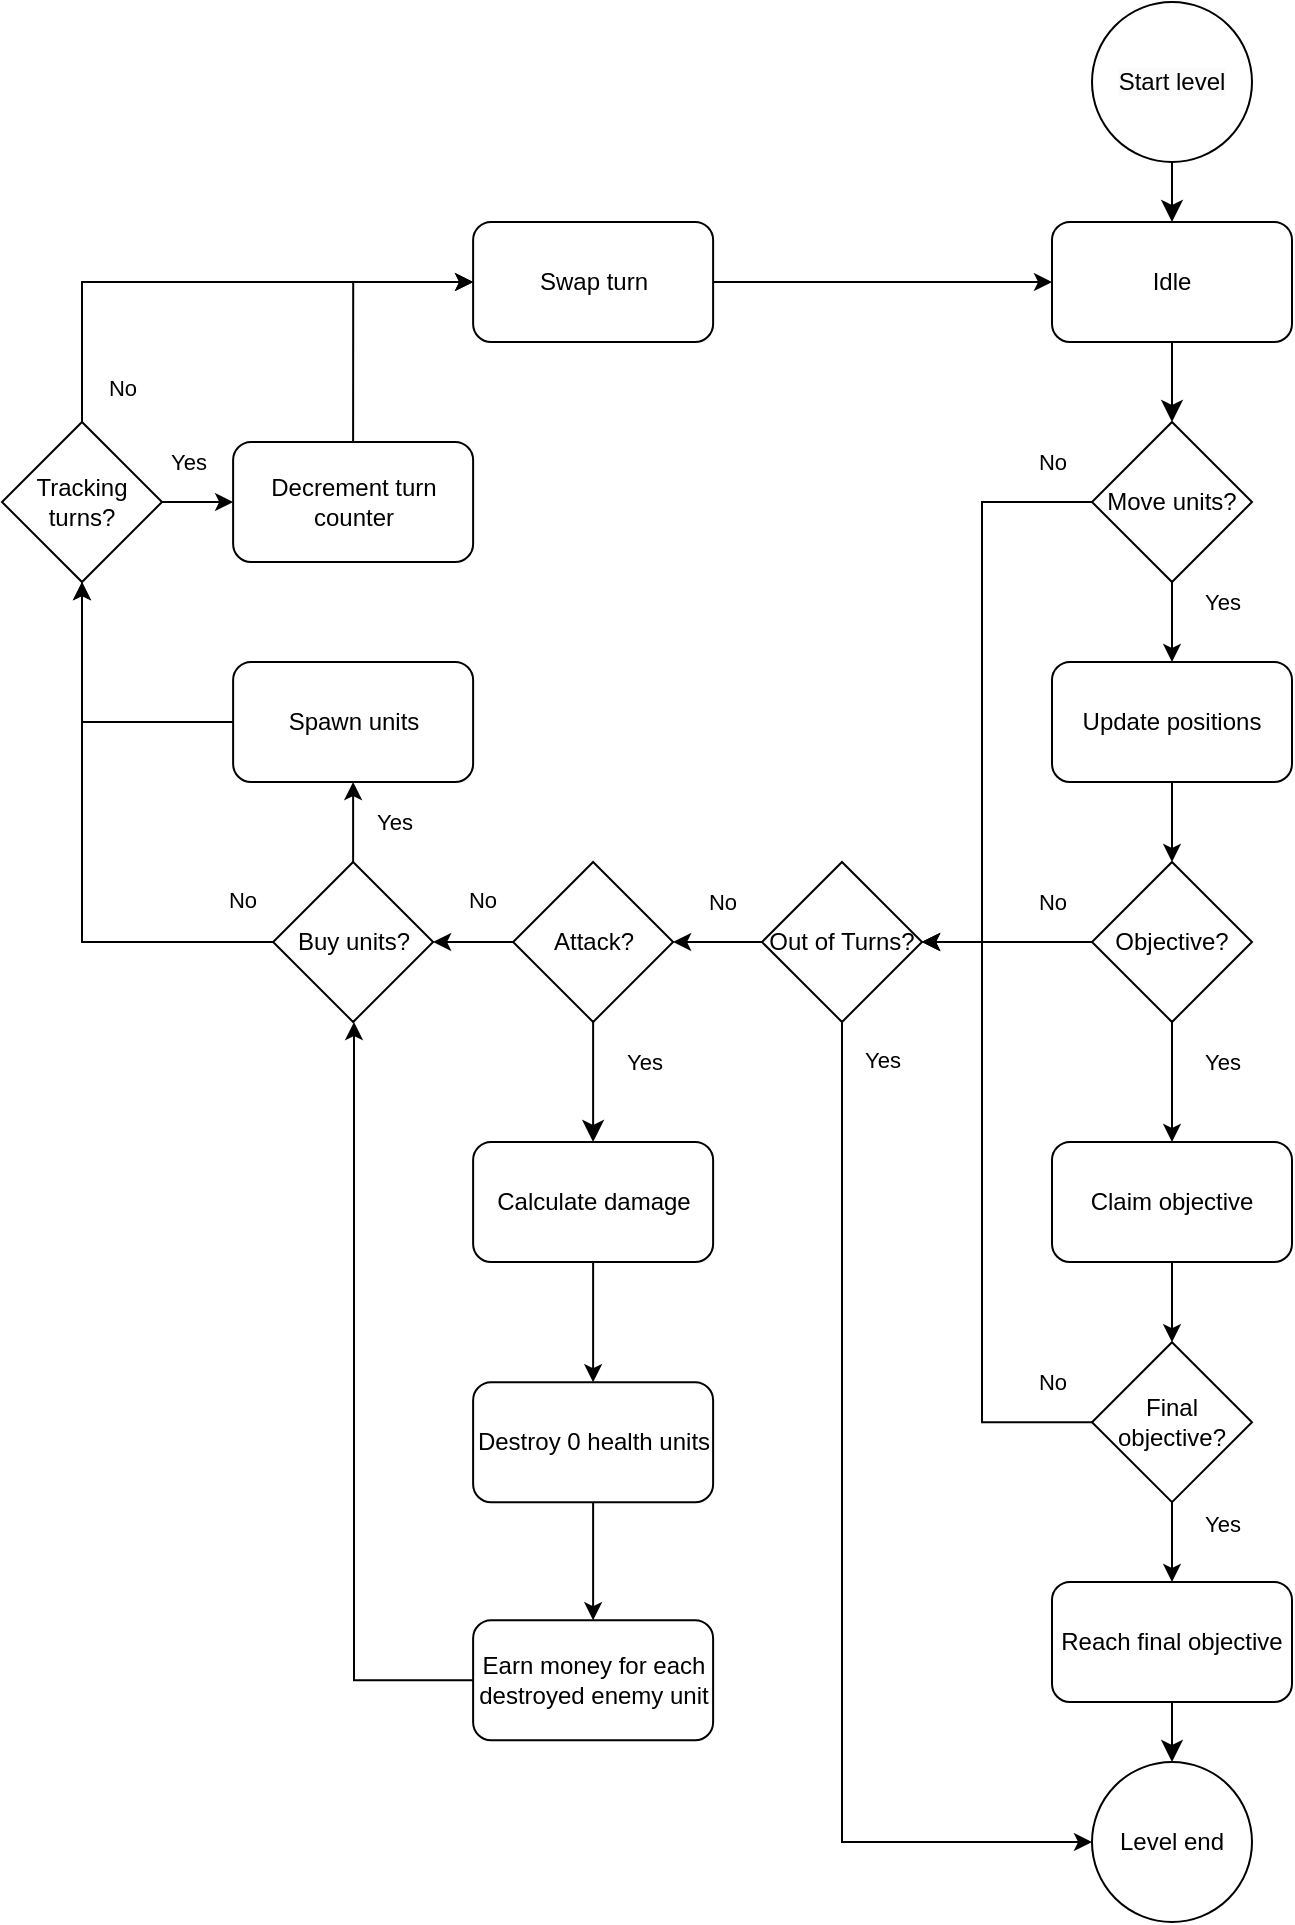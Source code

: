 <mxfile version="24.4.13" type="github">
  <diagram name="Page-1" id="59d38sb6x3rLdW95N4Ac">
    <mxGraphModel dx="730" dy="1528" grid="1" gridSize="10" guides="1" tooltips="1" connect="1" arrows="1" fold="1" page="1" pageScale="1" pageWidth="850" pageHeight="1100" math="0" shadow="0">
      <root>
        <mxCell id="0" />
        <mxCell id="1" parent="0" />
        <mxCell id="PCttoBjK1oMWU9wmJXal-2" style="edgeStyle=orthogonalEdgeStyle;rounded=0;orthogonalLoop=1;jettySize=auto;html=1;entryX=0.5;entryY=0;entryDx=0;entryDy=0;endSize=8;exitX=0.5;exitY=1;exitDx=0;exitDy=0;" parent="1" source="b08F4EjBE9MLlv1Qnbzs-24" target="PCttoBjK1oMWU9wmJXal-3" edge="1">
          <mxGeometry relative="1" as="geometry">
            <mxPoint x="688" y="150" as="targetPoint" />
            <mxPoint x="688" y="90" as="sourcePoint" />
          </mxGeometry>
        </mxCell>
        <mxCell id="PCttoBjK1oMWU9wmJXal-8" style="edgeStyle=orthogonalEdgeStyle;rounded=0;orthogonalLoop=1;jettySize=auto;html=1;endSize=8;" parent="1" source="PCttoBjK1oMWU9wmJXal-3" target="b08F4EjBE9MLlv1Qnbzs-25" edge="1">
          <mxGeometry relative="1" as="geometry">
            <mxPoint x="688" y="250" as="targetPoint" />
          </mxGeometry>
        </mxCell>
        <mxCell id="PCttoBjK1oMWU9wmJXal-3" value="Idle" style="rounded=1;whiteSpace=wrap;html=1;" parent="1" vertex="1">
          <mxGeometry x="628" y="130" width="120" height="60" as="geometry" />
        </mxCell>
        <mxCell id="PCttoBjK1oMWU9wmJXal-13" style="edgeStyle=orthogonalEdgeStyle;rounded=0;orthogonalLoop=1;jettySize=auto;html=1;endSize=8;entryX=0.5;entryY=0;entryDx=0;entryDy=0;exitX=0.5;exitY=1;exitDx=0;exitDy=0;" parent="1" source="b08F4EjBE9MLlv1Qnbzs-18" target="b08F4EjBE9MLlv1Qnbzs-2" edge="1">
          <mxGeometry relative="1" as="geometry">
            <mxPoint x="378.56" y="570" as="targetPoint" />
            <mxPoint x="378.613" y="510" as="sourcePoint" />
          </mxGeometry>
        </mxCell>
        <mxCell id="b08F4EjBE9MLlv1Qnbzs-23" value="Yes" style="edgeLabel;html=1;align=center;verticalAlign=middle;resizable=0;points=[];" vertex="1" connectable="0" parent="PCttoBjK1oMWU9wmJXal-13">
          <mxGeometry x="0.301" relative="1" as="geometry">
            <mxPoint x="25" y="-19" as="offset" />
          </mxGeometry>
        </mxCell>
        <mxCell id="b08F4EjBE9MLlv1Qnbzs-46" style="edgeStyle=orthogonalEdgeStyle;rounded=0;orthogonalLoop=1;jettySize=auto;html=1;exitX=0;exitY=0.5;exitDx=0;exitDy=0;entryX=0.5;entryY=1;entryDx=0;entryDy=0;" edge="1" parent="1" source="PCttoBjK1oMWU9wmJXal-10" target="b08F4EjBE9MLlv1Qnbzs-78">
          <mxGeometry relative="1" as="geometry">
            <Array as="points">
              <mxPoint x="143" y="380" />
            </Array>
          </mxGeometry>
        </mxCell>
        <mxCell id="PCttoBjK1oMWU9wmJXal-10" value="Spawn units" style="rounded=1;whiteSpace=wrap;html=1;" parent="1" vertex="1">
          <mxGeometry x="218.56" y="350" width="120" height="60" as="geometry" />
        </mxCell>
        <mxCell id="PCttoBjK1oMWU9wmJXal-17" style="edgeStyle=orthogonalEdgeStyle;rounded=0;orthogonalLoop=1;jettySize=auto;html=1;entryX=0.5;entryY=0;entryDx=0;entryDy=0;endSize=8;" parent="1" source="PCttoBjK1oMWU9wmJXal-15" target="b08F4EjBE9MLlv1Qnbzs-67" edge="1">
          <mxGeometry relative="1" as="geometry">
            <mxPoint x="688" y="930.0" as="targetPoint" />
          </mxGeometry>
        </mxCell>
        <mxCell id="PCttoBjK1oMWU9wmJXal-15" value="Reach final objective" style="rounded=1;whiteSpace=wrap;html=1;" parent="1" vertex="1">
          <mxGeometry x="628" y="810" width="120" height="60" as="geometry" />
        </mxCell>
        <mxCell id="b08F4EjBE9MLlv1Qnbzs-4" style="edgeStyle=orthogonalEdgeStyle;rounded=0;orthogonalLoop=1;jettySize=auto;html=1;entryX=0.5;entryY=0;entryDx=0;entryDy=0;" edge="1" parent="1" source="b08F4EjBE9MLlv1Qnbzs-2" target="b08F4EjBE9MLlv1Qnbzs-38">
          <mxGeometry relative="1" as="geometry">
            <mxPoint x="398.56" y="689.1" as="targetPoint" />
          </mxGeometry>
        </mxCell>
        <mxCell id="b08F4EjBE9MLlv1Qnbzs-2" value="Calculate damage" style="rounded=1;whiteSpace=wrap;html=1;" vertex="1" parent="1">
          <mxGeometry x="338.56" y="590" width="120" height="60" as="geometry" />
        </mxCell>
        <mxCell id="b08F4EjBE9MLlv1Qnbzs-10" style="edgeStyle=orthogonalEdgeStyle;rounded=0;orthogonalLoop=1;jettySize=auto;html=1;entryX=0.5;entryY=1;entryDx=0;entryDy=0;exitX=0;exitY=0.5;exitDx=0;exitDy=0;" edge="1" parent="1" source="b08F4EjBE9MLlv1Qnbzs-6" target="b08F4EjBE9MLlv1Qnbzs-9">
          <mxGeometry relative="1" as="geometry">
            <mxPoint x="302.94" y="859.118" as="sourcePoint" />
            <mxPoint x="243.0" y="490.0" as="targetPoint" />
            <Array as="points">
              <mxPoint x="279" y="859" />
              <mxPoint x="279" y="530" />
            </Array>
          </mxGeometry>
        </mxCell>
        <mxCell id="b08F4EjBE9MLlv1Qnbzs-6" value="Earn money for each destroyed enemy unit" style="rounded=1;whiteSpace=wrap;html=1;" vertex="1" parent="1">
          <mxGeometry x="338.56" y="829.1" width="120" height="60" as="geometry" />
        </mxCell>
        <mxCell id="b08F4EjBE9MLlv1Qnbzs-11" style="edgeStyle=orthogonalEdgeStyle;rounded=0;orthogonalLoop=1;jettySize=auto;html=1;entryX=0.5;entryY=1;entryDx=0;entryDy=0;" edge="1" parent="1" source="b08F4EjBE9MLlv1Qnbzs-9" target="PCttoBjK1oMWU9wmJXal-10">
          <mxGeometry relative="1" as="geometry" />
        </mxCell>
        <mxCell id="b08F4EjBE9MLlv1Qnbzs-12" value="Yes" style="edgeLabel;html=1;align=center;verticalAlign=middle;resizable=0;points=[];" vertex="1" connectable="0" parent="b08F4EjBE9MLlv1Qnbzs-11">
          <mxGeometry x="0.073" y="-1" relative="1" as="geometry">
            <mxPoint x="19" y="1" as="offset" />
          </mxGeometry>
        </mxCell>
        <mxCell id="b08F4EjBE9MLlv1Qnbzs-15" style="edgeStyle=orthogonalEdgeStyle;rounded=0;orthogonalLoop=1;jettySize=auto;html=1;entryX=0.5;entryY=1;entryDx=0;entryDy=0;exitX=0;exitY=0.5;exitDx=0;exitDy=0;" edge="1" parent="1" source="b08F4EjBE9MLlv1Qnbzs-9" target="b08F4EjBE9MLlv1Qnbzs-78">
          <mxGeometry relative="1" as="geometry">
            <Array as="points">
              <mxPoint x="143" y="490" />
            </Array>
          </mxGeometry>
        </mxCell>
        <mxCell id="b08F4EjBE9MLlv1Qnbzs-16" value="No" style="edgeLabel;html=1;align=center;verticalAlign=middle;resizable=0;points=[];" vertex="1" connectable="0" parent="b08F4EjBE9MLlv1Qnbzs-15">
          <mxGeometry x="-0.743" y="3" relative="1" as="geometry">
            <mxPoint x="20" y="-24" as="offset" />
          </mxGeometry>
        </mxCell>
        <mxCell id="b08F4EjBE9MLlv1Qnbzs-9" value="Buy units?" style="rhombus;whiteSpace=wrap;html=1;" vertex="1" parent="1">
          <mxGeometry x="238.56" y="450" width="80" height="80" as="geometry" />
        </mxCell>
        <mxCell id="b08F4EjBE9MLlv1Qnbzs-45" style="edgeStyle=orthogonalEdgeStyle;rounded=0;orthogonalLoop=1;jettySize=auto;html=1;exitX=0;exitY=0.5;exitDx=0;exitDy=0;entryX=1;entryY=0.5;entryDx=0;entryDy=0;" edge="1" parent="1" source="b08F4EjBE9MLlv1Qnbzs-18" target="b08F4EjBE9MLlv1Qnbzs-9">
          <mxGeometry relative="1" as="geometry" />
        </mxCell>
        <mxCell id="b08F4EjBE9MLlv1Qnbzs-47" value="No" style="edgeLabel;html=1;align=center;verticalAlign=middle;resizable=0;points=[];" vertex="1" connectable="0" parent="b08F4EjBE9MLlv1Qnbzs-45">
          <mxGeometry x="-0.279" y="2" relative="1" as="geometry">
            <mxPoint x="-1" y="-23" as="offset" />
          </mxGeometry>
        </mxCell>
        <mxCell id="b08F4EjBE9MLlv1Qnbzs-18" value="Attack?" style="rhombus;whiteSpace=wrap;html=1;" vertex="1" parent="1">
          <mxGeometry x="358.56" y="450" width="80" height="80" as="geometry" />
        </mxCell>
        <mxCell id="b08F4EjBE9MLlv1Qnbzs-24" value="&lt;span style=&quot;color: rgb(0, 0, 0); font-family: Helvetica; font-size: 12px; font-style: normal; font-variant-ligatures: normal; font-variant-caps: normal; font-weight: 400; letter-spacing: normal; orphans: 2; text-align: center; text-indent: 0px; text-transform: none; widows: 2; word-spacing: 0px; -webkit-text-stroke-width: 0px; white-space: normal; background-color: rgb(251, 251, 251); text-decoration-thickness: initial; text-decoration-style: initial; text-decoration-color: initial; display: inline !important; float: none;&quot;&gt;Start level&lt;/span&gt;" style="ellipse;whiteSpace=wrap;html=1;aspect=fixed;" vertex="1" parent="1">
          <mxGeometry x="648" y="20" width="80" height="80" as="geometry" />
        </mxCell>
        <mxCell id="b08F4EjBE9MLlv1Qnbzs-26" style="edgeStyle=orthogonalEdgeStyle;rounded=0;orthogonalLoop=1;jettySize=auto;html=1;entryX=0.5;entryY=0;entryDx=0;entryDy=0;" edge="1" parent="1" source="b08F4EjBE9MLlv1Qnbzs-25" target="b08F4EjBE9MLlv1Qnbzs-33">
          <mxGeometry relative="1" as="geometry" />
        </mxCell>
        <mxCell id="b08F4EjBE9MLlv1Qnbzs-35" value="Yes" style="edgeLabel;html=1;align=center;verticalAlign=middle;resizable=0;points=[];" vertex="1" connectable="0" parent="b08F4EjBE9MLlv1Qnbzs-26">
          <mxGeometry x="0.188" y="1" relative="1" as="geometry">
            <mxPoint x="24" y="-14" as="offset" />
          </mxGeometry>
        </mxCell>
        <mxCell id="b08F4EjBE9MLlv1Qnbzs-36" style="edgeStyle=orthogonalEdgeStyle;rounded=0;orthogonalLoop=1;jettySize=auto;html=1;entryX=1;entryY=0.5;entryDx=0;entryDy=0;exitX=0;exitY=0.5;exitDx=0;exitDy=0;" edge="1" parent="1" source="b08F4EjBE9MLlv1Qnbzs-25" target="b08F4EjBE9MLlv1Qnbzs-69">
          <mxGeometry relative="1" as="geometry">
            <Array as="points">
              <mxPoint x="593" y="270" />
              <mxPoint x="593" y="490" />
            </Array>
          </mxGeometry>
        </mxCell>
        <mxCell id="b08F4EjBE9MLlv1Qnbzs-37" value="No" style="edgeLabel;html=1;align=center;verticalAlign=middle;resizable=0;points=[];" vertex="1" connectable="0" parent="b08F4EjBE9MLlv1Qnbzs-36">
          <mxGeometry x="-0.752" relative="1" as="geometry">
            <mxPoint x="18" y="-20" as="offset" />
          </mxGeometry>
        </mxCell>
        <mxCell id="b08F4EjBE9MLlv1Qnbzs-25" value="Move units?" style="rounded=0;whiteSpace=wrap;html=1;shape=rhombus;perimeter=rhombusPerimeter;" vertex="1" parent="1">
          <mxGeometry x="648" y="230" width="80" height="80" as="geometry" />
        </mxCell>
        <mxCell id="b08F4EjBE9MLlv1Qnbzs-30" style="edgeStyle=orthogonalEdgeStyle;rounded=0;orthogonalLoop=1;jettySize=auto;html=1;entryX=0;entryY=0.5;entryDx=0;entryDy=0;exitX=0.5;exitY=0;exitDx=0;exitDy=0;" edge="1" parent="1" source="b08F4EjBE9MLlv1Qnbzs-29" target="b08F4EjBE9MLlv1Qnbzs-76">
          <mxGeometry relative="1" as="geometry">
            <Array as="points">
              <mxPoint x="279" y="160" />
            </Array>
          </mxGeometry>
        </mxCell>
        <mxCell id="b08F4EjBE9MLlv1Qnbzs-29" value="Decrement turn counter" style="rounded=1;whiteSpace=wrap;html=1;" vertex="1" parent="1">
          <mxGeometry x="218.56" y="240" width="120" height="60" as="geometry" />
        </mxCell>
        <mxCell id="b08F4EjBE9MLlv1Qnbzs-34" style="edgeStyle=orthogonalEdgeStyle;rounded=0;orthogonalLoop=1;jettySize=auto;html=1;entryX=1;entryY=0.5;entryDx=0;entryDy=0;" edge="1" parent="1" source="b08F4EjBE9MLlv1Qnbzs-48" target="b08F4EjBE9MLlv1Qnbzs-69">
          <mxGeometry relative="1" as="geometry">
            <mxPoint x="653" y="540" as="targetPoint" />
          </mxGeometry>
        </mxCell>
        <mxCell id="b08F4EjBE9MLlv1Qnbzs-49" value="No" style="edgeLabel;html=1;align=center;verticalAlign=middle;resizable=0;points=[];" vertex="1" connectable="0" parent="b08F4EjBE9MLlv1Qnbzs-34">
          <mxGeometry x="0.724" relative="1" as="geometry">
            <mxPoint x="53" y="-20" as="offset" />
          </mxGeometry>
        </mxCell>
        <mxCell id="b08F4EjBE9MLlv1Qnbzs-33" value="Update positions" style="rounded=1;whiteSpace=wrap;html=1;" vertex="1" parent="1">
          <mxGeometry x="628" y="350" width="120" height="60" as="geometry" />
        </mxCell>
        <mxCell id="b08F4EjBE9MLlv1Qnbzs-42" style="edgeStyle=orthogonalEdgeStyle;rounded=0;orthogonalLoop=1;jettySize=auto;html=1;entryX=0.5;entryY=0;entryDx=0;entryDy=0;" edge="1" parent="1" source="b08F4EjBE9MLlv1Qnbzs-38" target="b08F4EjBE9MLlv1Qnbzs-6">
          <mxGeometry relative="1" as="geometry" />
        </mxCell>
        <mxCell id="b08F4EjBE9MLlv1Qnbzs-38" value="Destroy 0 health units" style="rounded=1;whiteSpace=wrap;html=1;" vertex="1" parent="1">
          <mxGeometry x="338.56" y="710.1" width="120" height="60" as="geometry" />
        </mxCell>
        <mxCell id="b08F4EjBE9MLlv1Qnbzs-50" value="" style="edgeStyle=orthogonalEdgeStyle;rounded=0;orthogonalLoop=1;jettySize=auto;html=1;entryX=0.5;entryY=0;entryDx=0;entryDy=0;" edge="1" parent="1" source="b08F4EjBE9MLlv1Qnbzs-33" target="b08F4EjBE9MLlv1Qnbzs-48">
          <mxGeometry relative="1" as="geometry">
            <mxPoint x="688" y="410" as="sourcePoint" />
            <mxPoint x="688" y="591" as="targetPoint" />
          </mxGeometry>
        </mxCell>
        <mxCell id="b08F4EjBE9MLlv1Qnbzs-53" style="edgeStyle=orthogonalEdgeStyle;rounded=0;orthogonalLoop=1;jettySize=auto;html=1;" edge="1" parent="1" source="b08F4EjBE9MLlv1Qnbzs-48" target="b08F4EjBE9MLlv1Qnbzs-54">
          <mxGeometry relative="1" as="geometry">
            <mxPoint x="688" y="590.0" as="targetPoint" />
          </mxGeometry>
        </mxCell>
        <mxCell id="b08F4EjBE9MLlv1Qnbzs-68" value="Yes" style="edgeLabel;html=1;align=center;verticalAlign=middle;resizable=0;points=[];" vertex="1" connectable="0" parent="b08F4EjBE9MLlv1Qnbzs-53">
          <mxGeometry x="-0.349" y="1" relative="1" as="geometry">
            <mxPoint x="24" as="offset" />
          </mxGeometry>
        </mxCell>
        <mxCell id="b08F4EjBE9MLlv1Qnbzs-48" value="Objective?" style="rhombus;whiteSpace=wrap;html=1;" vertex="1" parent="1">
          <mxGeometry x="648" y="450" width="80" height="80" as="geometry" />
        </mxCell>
        <mxCell id="b08F4EjBE9MLlv1Qnbzs-56" style="edgeStyle=orthogonalEdgeStyle;rounded=0;orthogonalLoop=1;jettySize=auto;html=1;" edge="1" parent="1" source="b08F4EjBE9MLlv1Qnbzs-54" target="b08F4EjBE9MLlv1Qnbzs-57">
          <mxGeometry relative="1" as="geometry">
            <mxPoint x="688" y="710.0" as="targetPoint" />
          </mxGeometry>
        </mxCell>
        <mxCell id="b08F4EjBE9MLlv1Qnbzs-54" value="Claim objective" style="rounded=1;whiteSpace=wrap;html=1;" vertex="1" parent="1">
          <mxGeometry x="628" y="590.0" width="120" height="60" as="geometry" />
        </mxCell>
        <mxCell id="b08F4EjBE9MLlv1Qnbzs-58" style="edgeStyle=orthogonalEdgeStyle;rounded=0;orthogonalLoop=1;jettySize=auto;html=1;entryX=0.5;entryY=0;entryDx=0;entryDy=0;" edge="1" parent="1" source="b08F4EjBE9MLlv1Qnbzs-57" target="PCttoBjK1oMWU9wmJXal-15">
          <mxGeometry relative="1" as="geometry">
            <mxPoint x="688" y="790" as="targetPoint" />
          </mxGeometry>
        </mxCell>
        <mxCell id="b08F4EjBE9MLlv1Qnbzs-59" value="Yes" style="edgeLabel;html=1;align=center;verticalAlign=middle;resizable=0;points=[];" vertex="1" connectable="0" parent="b08F4EjBE9MLlv1Qnbzs-58">
          <mxGeometry x="-0.473" y="1" relative="1" as="geometry">
            <mxPoint x="24" as="offset" />
          </mxGeometry>
        </mxCell>
        <mxCell id="b08F4EjBE9MLlv1Qnbzs-74" style="edgeStyle=orthogonalEdgeStyle;rounded=0;orthogonalLoop=1;jettySize=auto;html=1;entryX=1;entryY=0.5;entryDx=0;entryDy=0;" edge="1" parent="1" source="b08F4EjBE9MLlv1Qnbzs-57" target="b08F4EjBE9MLlv1Qnbzs-69">
          <mxGeometry relative="1" as="geometry">
            <Array as="points">
              <mxPoint x="593" y="730" />
              <mxPoint x="593" y="490" />
            </Array>
          </mxGeometry>
        </mxCell>
        <mxCell id="b08F4EjBE9MLlv1Qnbzs-75" value="No" style="edgeLabel;html=1;align=center;verticalAlign=middle;resizable=0;points=[];" vertex="1" connectable="0" parent="b08F4EjBE9MLlv1Qnbzs-74">
          <mxGeometry x="-0.894" relative="1" as="geometry">
            <mxPoint x="-3" y="-20" as="offset" />
          </mxGeometry>
        </mxCell>
        <mxCell id="b08F4EjBE9MLlv1Qnbzs-57" value="Final objective?" style="rhombus;whiteSpace=wrap;html=1;" vertex="1" parent="1">
          <mxGeometry x="648" y="690.1" width="80" height="80" as="geometry" />
        </mxCell>
        <mxCell id="b08F4EjBE9MLlv1Qnbzs-67" value="Level end" style="ellipse;whiteSpace=wrap;html=1;aspect=fixed;" vertex="1" parent="1">
          <mxGeometry x="648" y="900" width="80" height="80" as="geometry" />
        </mxCell>
        <mxCell id="b08F4EjBE9MLlv1Qnbzs-70" style="edgeStyle=orthogonalEdgeStyle;rounded=0;orthogonalLoop=1;jettySize=auto;html=1;entryX=1;entryY=0.5;entryDx=0;entryDy=0;" edge="1" parent="1" source="b08F4EjBE9MLlv1Qnbzs-69" target="b08F4EjBE9MLlv1Qnbzs-18">
          <mxGeometry relative="1" as="geometry" />
        </mxCell>
        <mxCell id="b08F4EjBE9MLlv1Qnbzs-71" value="No" style="edgeLabel;html=1;align=center;verticalAlign=middle;resizable=0;points=[];" vertex="1" connectable="0" parent="b08F4EjBE9MLlv1Qnbzs-70">
          <mxGeometry x="-0.275" y="-1" relative="1" as="geometry">
            <mxPoint x="-4" y="-19" as="offset" />
          </mxGeometry>
        </mxCell>
        <mxCell id="b08F4EjBE9MLlv1Qnbzs-72" style="edgeStyle=orthogonalEdgeStyle;rounded=0;orthogonalLoop=1;jettySize=auto;html=1;entryX=0;entryY=0.5;entryDx=0;entryDy=0;" edge="1" parent="1" source="b08F4EjBE9MLlv1Qnbzs-69" target="b08F4EjBE9MLlv1Qnbzs-67">
          <mxGeometry relative="1" as="geometry">
            <Array as="points">
              <mxPoint x="523" y="940" />
            </Array>
          </mxGeometry>
        </mxCell>
        <mxCell id="b08F4EjBE9MLlv1Qnbzs-73" value="Yes" style="edgeLabel;html=1;align=center;verticalAlign=middle;resizable=0;points=[];" vertex="1" connectable="0" parent="b08F4EjBE9MLlv1Qnbzs-72">
          <mxGeometry x="-0.928" y="-1" relative="1" as="geometry">
            <mxPoint x="21" y="-1" as="offset" />
          </mxGeometry>
        </mxCell>
        <mxCell id="b08F4EjBE9MLlv1Qnbzs-69" value="Out of Turns?" style="rhombus;whiteSpace=wrap;html=1;" vertex="1" parent="1">
          <mxGeometry x="483" y="450" width="80" height="80" as="geometry" />
        </mxCell>
        <mxCell id="b08F4EjBE9MLlv1Qnbzs-77" style="edgeStyle=orthogonalEdgeStyle;rounded=0;orthogonalLoop=1;jettySize=auto;html=1;exitX=1;exitY=0.5;exitDx=0;exitDy=0;entryX=0;entryY=0.5;entryDx=0;entryDy=0;" edge="1" parent="1" source="b08F4EjBE9MLlv1Qnbzs-76" target="PCttoBjK1oMWU9wmJXal-3">
          <mxGeometry relative="1" as="geometry" />
        </mxCell>
        <mxCell id="b08F4EjBE9MLlv1Qnbzs-76" value="Swap turn" style="rounded=1;whiteSpace=wrap;html=1;" vertex="1" parent="1">
          <mxGeometry x="338.56" y="130" width="120" height="60" as="geometry" />
        </mxCell>
        <mxCell id="b08F4EjBE9MLlv1Qnbzs-79" style="edgeStyle=orthogonalEdgeStyle;rounded=0;orthogonalLoop=1;jettySize=auto;html=1;entryX=0;entryY=0.5;entryDx=0;entryDy=0;" edge="1" parent="1" source="b08F4EjBE9MLlv1Qnbzs-78" target="b08F4EjBE9MLlv1Qnbzs-29">
          <mxGeometry relative="1" as="geometry" />
        </mxCell>
        <mxCell id="b08F4EjBE9MLlv1Qnbzs-82" value="Yes" style="edgeLabel;html=1;align=center;verticalAlign=middle;resizable=0;points=[];" vertex="1" connectable="0" parent="b08F4EjBE9MLlv1Qnbzs-79">
          <mxGeometry x="-0.422" relative="1" as="geometry">
            <mxPoint y="-20" as="offset" />
          </mxGeometry>
        </mxCell>
        <mxCell id="b08F4EjBE9MLlv1Qnbzs-80" style="edgeStyle=orthogonalEdgeStyle;rounded=0;orthogonalLoop=1;jettySize=auto;html=1;entryX=0;entryY=0.5;entryDx=0;entryDy=0;" edge="1" parent="1" source="b08F4EjBE9MLlv1Qnbzs-78" target="b08F4EjBE9MLlv1Qnbzs-76">
          <mxGeometry relative="1" as="geometry">
            <Array as="points">
              <mxPoint x="143" y="160" />
            </Array>
          </mxGeometry>
        </mxCell>
        <mxCell id="b08F4EjBE9MLlv1Qnbzs-81" value="No" style="edgeLabel;html=1;align=center;verticalAlign=middle;resizable=0;points=[];" vertex="1" connectable="0" parent="b08F4EjBE9MLlv1Qnbzs-80">
          <mxGeometry x="-0.87" y="2" relative="1" as="geometry">
            <mxPoint x="22" as="offset" />
          </mxGeometry>
        </mxCell>
        <mxCell id="b08F4EjBE9MLlv1Qnbzs-78" value="Tracking turns?" style="rhombus;whiteSpace=wrap;html=1;" vertex="1" parent="1">
          <mxGeometry x="103" y="230" width="80" height="80" as="geometry" />
        </mxCell>
      </root>
    </mxGraphModel>
  </diagram>
</mxfile>
